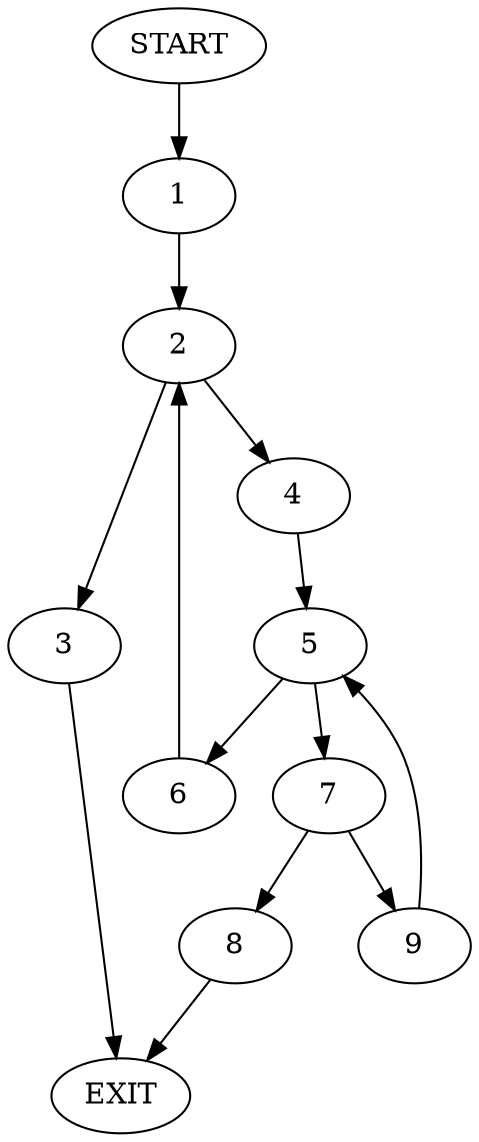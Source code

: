 digraph {
0 [label="START"]
10 [label="EXIT"]
0 -> 1
1 -> 2
2 -> 3
2 -> 4
4 -> 5
3 -> 10
5 -> 6
5 -> 7
6 -> 2
7 -> 8
7 -> 9
8 -> 10
9 -> 5
}

